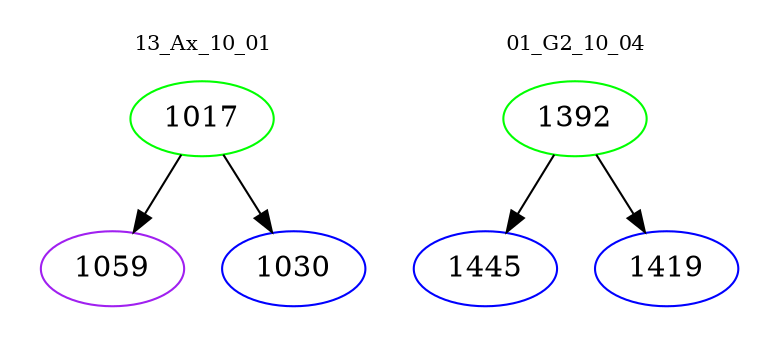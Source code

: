 digraph{
subgraph cluster_0 {
color = white
label = "13_Ax_10_01";
fontsize=10;
T0_1017 [label="1017", color="green"]
T0_1017 -> T0_1059 [color="black"]
T0_1059 [label="1059", color="purple"]
T0_1017 -> T0_1030 [color="black"]
T0_1030 [label="1030", color="blue"]
}
subgraph cluster_1 {
color = white
label = "01_G2_10_04";
fontsize=10;
T1_1392 [label="1392", color="green"]
T1_1392 -> T1_1445 [color="black"]
T1_1445 [label="1445", color="blue"]
T1_1392 -> T1_1419 [color="black"]
T1_1419 [label="1419", color="blue"]
}
}
